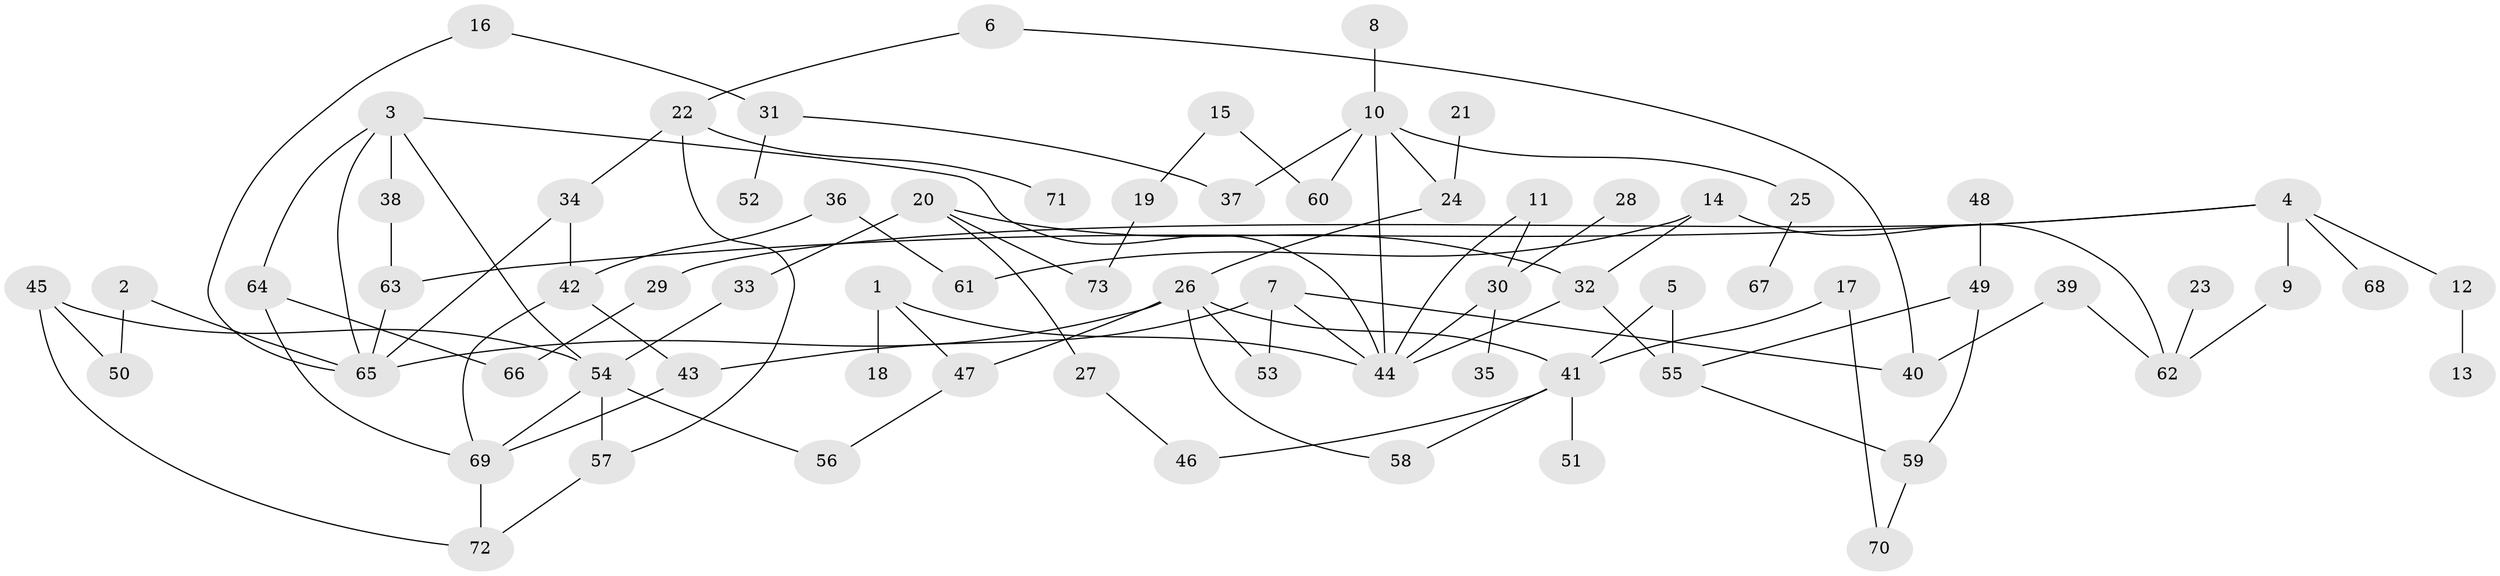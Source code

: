 // original degree distribution, {3: 0.2, 9: 0.006896551724137931, 5: 0.06206896551724138, 6: 0.020689655172413793, 4: 0.06896551724137931, 7: 0.006896551724137931, 2: 0.3310344827586207, 1: 0.30344827586206896}
// Generated by graph-tools (version 1.1) at 2025/00/03/09/25 03:00:58]
// undirected, 73 vertices, 99 edges
graph export_dot {
graph [start="1"]
  node [color=gray90,style=filled];
  1;
  2;
  3;
  4;
  5;
  6;
  7;
  8;
  9;
  10;
  11;
  12;
  13;
  14;
  15;
  16;
  17;
  18;
  19;
  20;
  21;
  22;
  23;
  24;
  25;
  26;
  27;
  28;
  29;
  30;
  31;
  32;
  33;
  34;
  35;
  36;
  37;
  38;
  39;
  40;
  41;
  42;
  43;
  44;
  45;
  46;
  47;
  48;
  49;
  50;
  51;
  52;
  53;
  54;
  55;
  56;
  57;
  58;
  59;
  60;
  61;
  62;
  63;
  64;
  65;
  66;
  67;
  68;
  69;
  70;
  71;
  72;
  73;
  1 -- 18 [weight=1.0];
  1 -- 44 [weight=1.0];
  1 -- 47 [weight=1.0];
  2 -- 50 [weight=1.0];
  2 -- 65 [weight=1.0];
  3 -- 38 [weight=1.0];
  3 -- 44 [weight=1.0];
  3 -- 54 [weight=1.0];
  3 -- 64 [weight=1.0];
  3 -- 65 [weight=1.0];
  4 -- 9 [weight=1.0];
  4 -- 12 [weight=1.0];
  4 -- 29 [weight=1.0];
  4 -- 63 [weight=1.0];
  4 -- 68 [weight=1.0];
  5 -- 41 [weight=1.0];
  5 -- 55 [weight=1.0];
  6 -- 22 [weight=1.0];
  6 -- 40 [weight=1.0];
  7 -- 40 [weight=2.0];
  7 -- 43 [weight=1.0];
  7 -- 44 [weight=1.0];
  7 -- 53 [weight=1.0];
  8 -- 10 [weight=1.0];
  9 -- 62 [weight=1.0];
  10 -- 24 [weight=1.0];
  10 -- 25 [weight=1.0];
  10 -- 37 [weight=1.0];
  10 -- 44 [weight=1.0];
  10 -- 60 [weight=1.0];
  11 -- 30 [weight=1.0];
  11 -- 44 [weight=1.0];
  12 -- 13 [weight=1.0];
  14 -- 32 [weight=1.0];
  14 -- 61 [weight=1.0];
  14 -- 62 [weight=1.0];
  15 -- 19 [weight=1.0];
  15 -- 60 [weight=1.0];
  16 -- 31 [weight=1.0];
  16 -- 65 [weight=1.0];
  17 -- 41 [weight=1.0];
  17 -- 70 [weight=1.0];
  19 -- 73 [weight=1.0];
  20 -- 27 [weight=1.0];
  20 -- 32 [weight=1.0];
  20 -- 33 [weight=1.0];
  20 -- 73 [weight=1.0];
  21 -- 24 [weight=1.0];
  22 -- 34 [weight=1.0];
  22 -- 57 [weight=1.0];
  22 -- 71 [weight=1.0];
  23 -- 62 [weight=1.0];
  24 -- 26 [weight=1.0];
  25 -- 67 [weight=1.0];
  26 -- 41 [weight=1.0];
  26 -- 47 [weight=1.0];
  26 -- 53 [weight=1.0];
  26 -- 58 [weight=1.0];
  26 -- 65 [weight=1.0];
  27 -- 46 [weight=1.0];
  28 -- 30 [weight=1.0];
  29 -- 66 [weight=1.0];
  30 -- 35 [weight=1.0];
  30 -- 44 [weight=1.0];
  31 -- 37 [weight=1.0];
  31 -- 52 [weight=1.0];
  32 -- 44 [weight=1.0];
  32 -- 55 [weight=2.0];
  33 -- 54 [weight=1.0];
  34 -- 42 [weight=1.0];
  34 -- 65 [weight=1.0];
  36 -- 42 [weight=1.0];
  36 -- 61 [weight=1.0];
  38 -- 63 [weight=1.0];
  39 -- 40 [weight=1.0];
  39 -- 62 [weight=1.0];
  41 -- 46 [weight=1.0];
  41 -- 51 [weight=1.0];
  41 -- 58 [weight=1.0];
  42 -- 43 [weight=1.0];
  42 -- 69 [weight=1.0];
  43 -- 69 [weight=1.0];
  45 -- 50 [weight=1.0];
  45 -- 54 [weight=1.0];
  45 -- 72 [weight=1.0];
  47 -- 56 [weight=1.0];
  48 -- 49 [weight=1.0];
  49 -- 55 [weight=1.0];
  49 -- 59 [weight=1.0];
  54 -- 56 [weight=1.0];
  54 -- 57 [weight=1.0];
  54 -- 69 [weight=1.0];
  55 -- 59 [weight=1.0];
  57 -- 72 [weight=1.0];
  59 -- 70 [weight=1.0];
  63 -- 65 [weight=1.0];
  64 -- 66 [weight=1.0];
  64 -- 69 [weight=1.0];
  69 -- 72 [weight=1.0];
}
